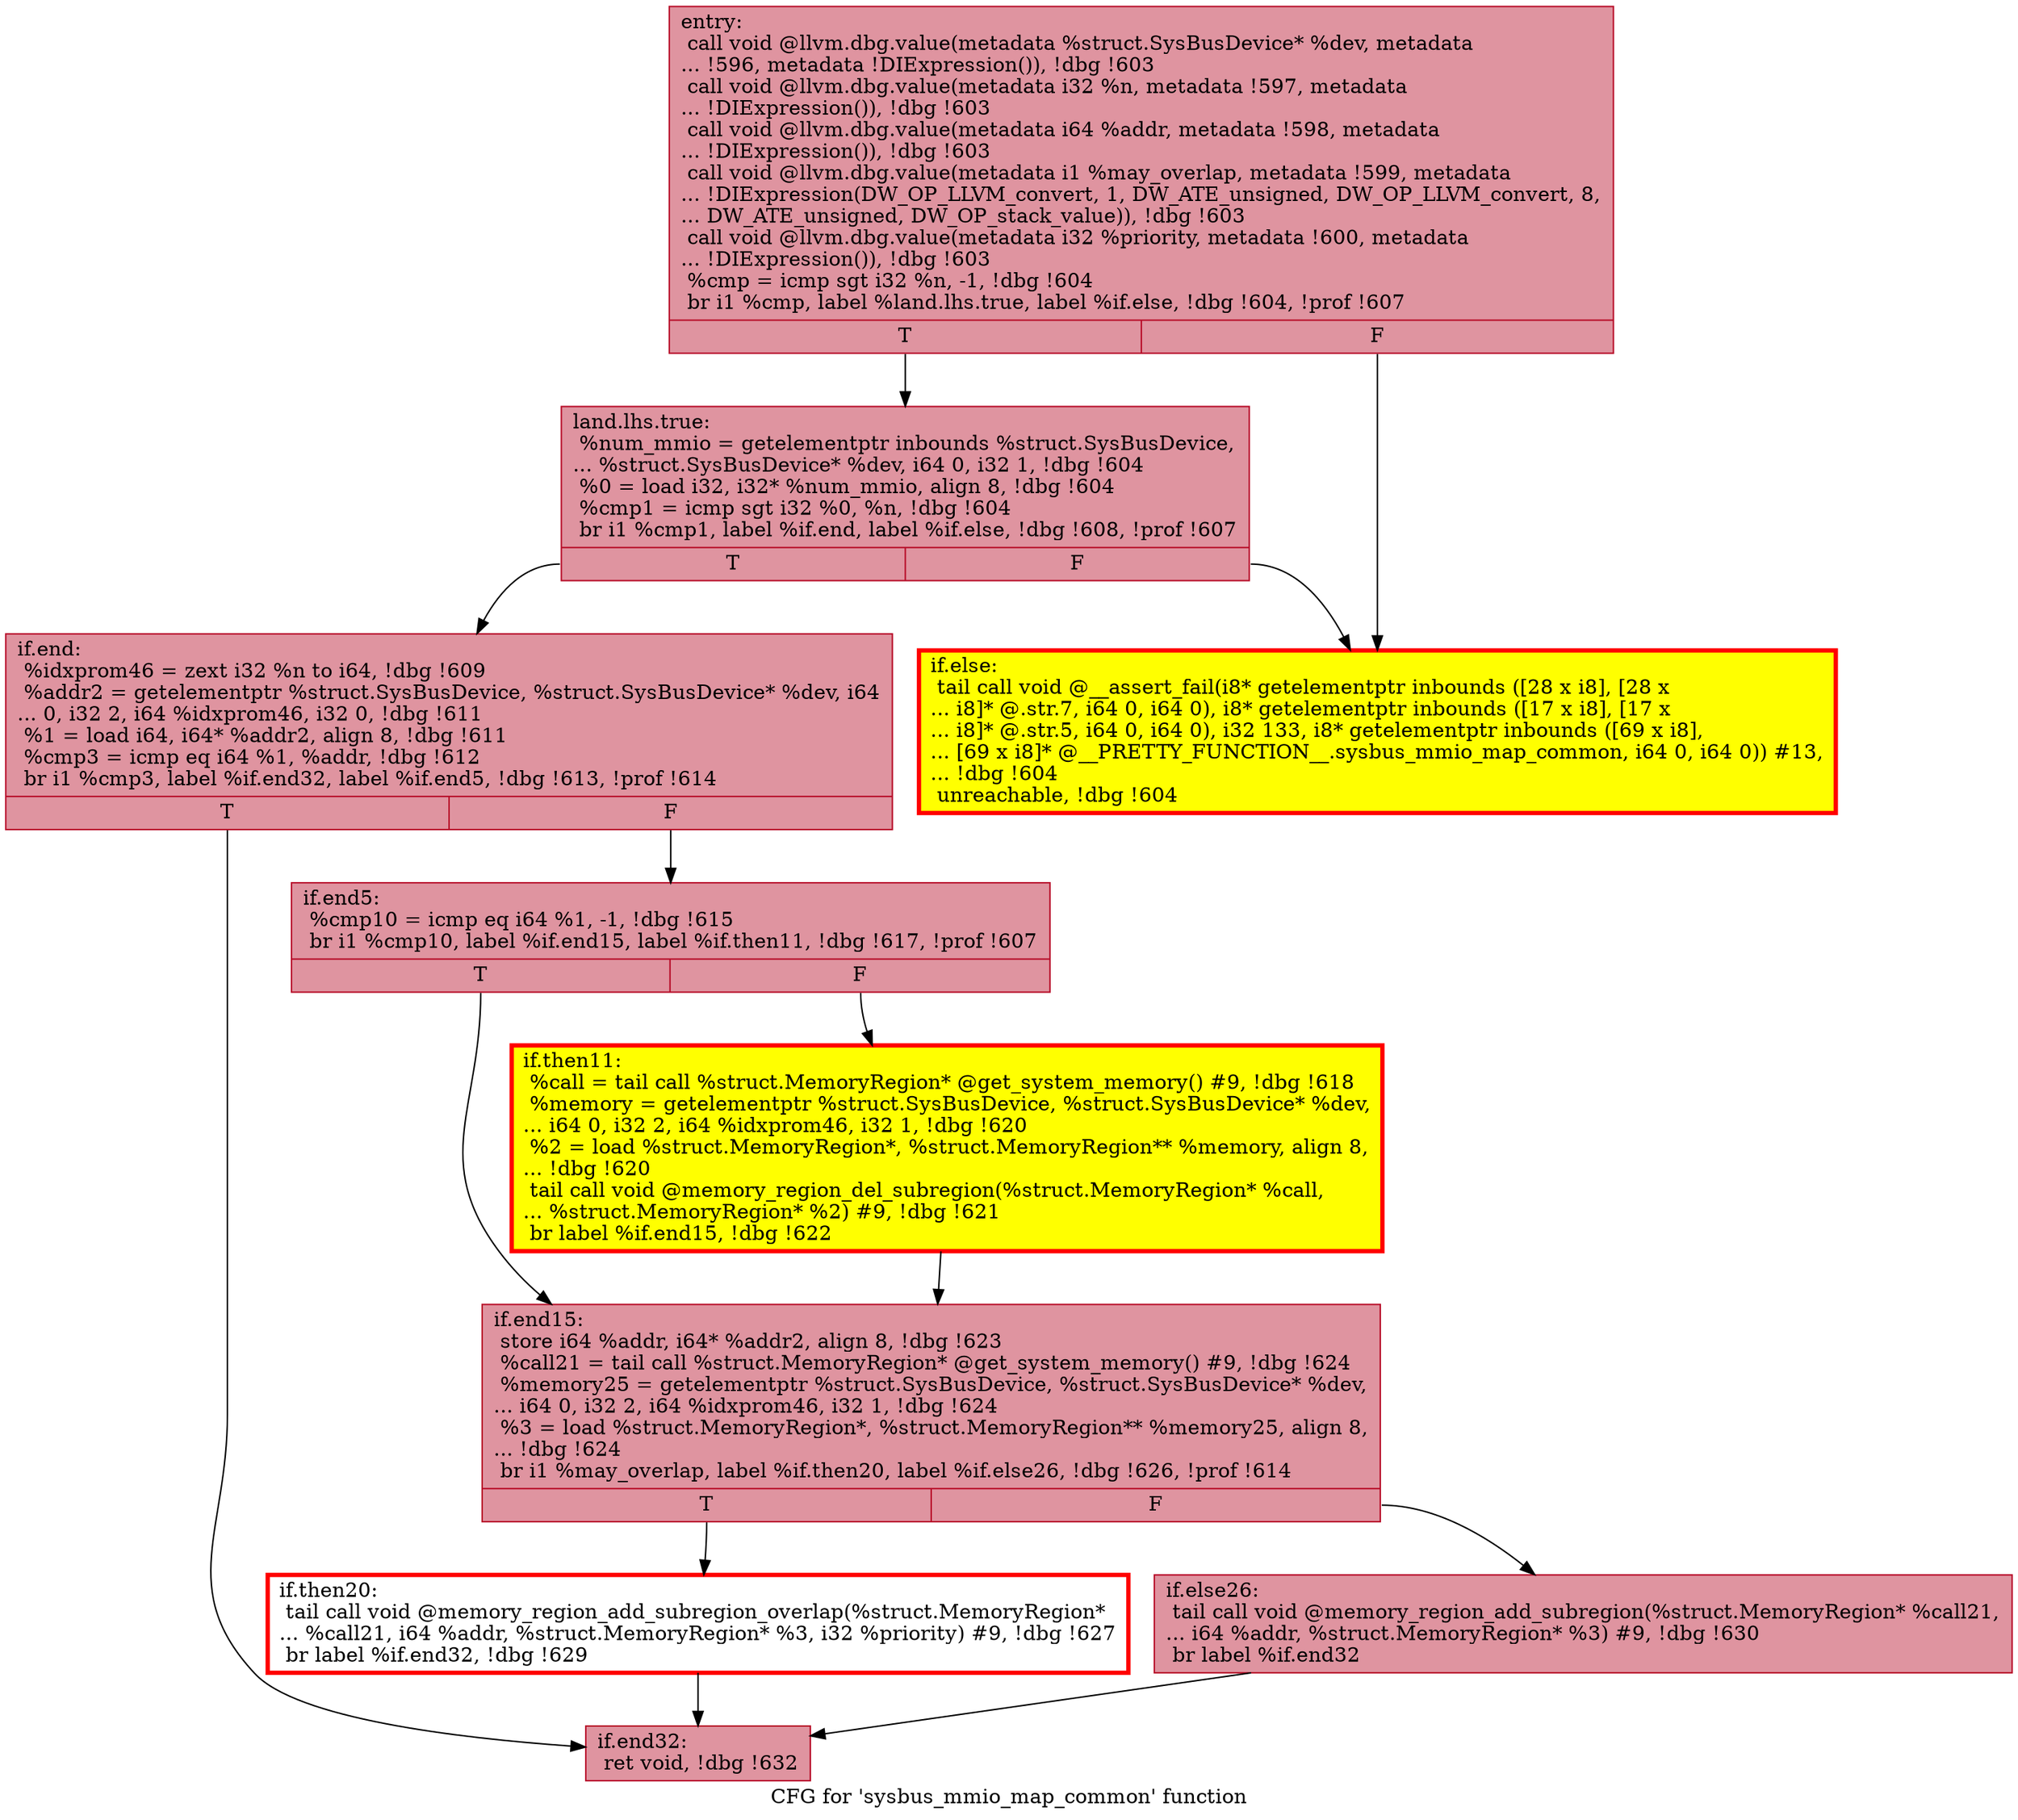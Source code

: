digraph "CFG for 'sysbus_mmio_map_common' function" {
	label="CFG for 'sysbus_mmio_map_common' function";

	Node0x56031ed5cf70 [shape=record,color="#b70d28ff", style=filled, fillcolor="#b70d2870",label="{entry:\l  call void @llvm.dbg.value(metadata %struct.SysBusDevice* %dev, metadata\l... !596, metadata !DIExpression()), !dbg !603\l  call void @llvm.dbg.value(metadata i32 %n, metadata !597, metadata\l... !DIExpression()), !dbg !603\l  call void @llvm.dbg.value(metadata i64 %addr, metadata !598, metadata\l... !DIExpression()), !dbg !603\l  call void @llvm.dbg.value(metadata i1 %may_overlap, metadata !599, metadata\l... !DIExpression(DW_OP_LLVM_convert, 1, DW_ATE_unsigned, DW_OP_LLVM_convert, 8,\l... DW_ATE_unsigned, DW_OP_stack_value)), !dbg !603\l  call void @llvm.dbg.value(metadata i32 %priority, metadata !600, metadata\l... !DIExpression()), !dbg !603\l  %cmp = icmp sgt i32 %n, -1, !dbg !604\l  br i1 %cmp, label %land.lhs.true, label %if.else, !dbg !604, !prof !607\l|{<s0>T|<s1>F}}"];
	Node0x56031ed5cf70:s0 -> Node0x56031ed5e970;
	Node0x56031ed5cf70:s1 -> Node0x56031ed5e900;
	Node0x56031ed5e970 [shape=record,color="#b70d28ff", style=filled, fillcolor="#b70d2870",label="{land.lhs.true:                                    \l  %num_mmio = getelementptr inbounds %struct.SysBusDevice,\l... %struct.SysBusDevice* %dev, i64 0, i32 1, !dbg !604\l  %0 = load i32, i32* %num_mmio, align 8, !dbg !604\l  %cmp1 = icmp sgt i32 %0, %n, !dbg !604\l  br i1 %cmp1, label %if.end, label %if.else, !dbg !608, !prof !607\l|{<s0>T|<s1>F}}"];
	Node0x56031ed5e970:s0 -> Node0x56031ed5e8b0;
	Node0x56031ed5e970:s1 -> Node0x56031ed5e900;
	Node0x56031ed5e900 [shape=record,penwidth=3.0, style="filled", color="red", fillcolor="yellow",label="{if.else:                                          \l  tail call void @__assert_fail(i8* getelementptr inbounds ([28 x i8], [28 x\l... i8]* @.str.7, i64 0, i64 0), i8* getelementptr inbounds ([17 x i8], [17 x\l... i8]* @.str.5, i64 0, i64 0), i32 133, i8* getelementptr inbounds ([69 x i8],\l... [69 x i8]* @__PRETTY_FUNCTION__.sysbus_mmio_map_common, i64 0, i64 0)) #13,\l... !dbg !604\l  unreachable, !dbg !604\l}"];
	Node0x56031ed5e8b0 [shape=record,color="#b70d28ff", style=filled, fillcolor="#b70d2870",label="{if.end:                                           \l  %idxprom46 = zext i32 %n to i64, !dbg !609\l  %addr2 = getelementptr %struct.SysBusDevice, %struct.SysBusDevice* %dev, i64\l... 0, i32 2, i64 %idxprom46, i32 0, !dbg !611\l  %1 = load i64, i64* %addr2, align 8, !dbg !611\l  %cmp3 = icmp eq i64 %1, %addr, !dbg !612\l  br i1 %cmp3, label %if.end32, label %if.end5, !dbg !613, !prof !614\l|{<s0>T|<s1>F}}"];
	Node0x56031ed5e8b0:s0 -> Node0x56031ed325f0;
	Node0x56031ed5e8b0:s1 -> Node0x56031ed5f4e0;
	Node0x56031ed5f4e0 [shape=record,color="#b70d28ff", style=filled, fillcolor="#b70d2870",label="{if.end5:                                          \l  %cmp10 = icmp eq i64 %1, -1, !dbg !615\l  br i1 %cmp10, label %if.end15, label %if.then11, !dbg !617, !prof !607\l|{<s0>T|<s1>F}}"];
	Node0x56031ed5f4e0:s0 -> Node0x56031ed602d0;
	Node0x56031ed5f4e0:s1 -> Node0x56031ed60280;
	Node0x56031ed60280 [shape=record,penwidth=3.0, style="filled", color="red", fillcolor="yellow",label="{if.then11:                                        \l  %call = tail call %struct.MemoryRegion* @get_system_memory() #9, !dbg !618\l  %memory = getelementptr %struct.SysBusDevice, %struct.SysBusDevice* %dev,\l... i64 0, i32 2, i64 %idxprom46, i32 1, !dbg !620\l  %2 = load %struct.MemoryRegion*, %struct.MemoryRegion** %memory, align 8,\l... !dbg !620\l  tail call void @memory_region_del_subregion(%struct.MemoryRegion* %call,\l... %struct.MemoryRegion* %2) #9, !dbg !621\l  br label %if.end15, !dbg !622\l}"];
	Node0x56031ed60280 -> Node0x56031ed602d0;
	Node0x56031ed602d0 [shape=record,color="#b70d28ff", style=filled, fillcolor="#b70d2870",label="{if.end15:                                         \l  store i64 %addr, i64* %addr2, align 8, !dbg !623\l  %call21 = tail call %struct.MemoryRegion* @get_system_memory() #9, !dbg !624\l  %memory25 = getelementptr %struct.SysBusDevice, %struct.SysBusDevice* %dev,\l... i64 0, i32 2, i64 %idxprom46, i32 1, !dbg !624\l  %3 = load %struct.MemoryRegion*, %struct.MemoryRegion** %memory25, align 8,\l... !dbg !624\l  br i1 %may_overlap, label %if.then20, label %if.else26, !dbg !626, !prof !614\l|{<s0>T|<s1>F}}"];
	Node0x56031ed602d0:s0 -> Node0x56031ed32580;
	Node0x56031ed602d0:s1 -> Node0x56031ed32660;
	Node0x56031ed32580 [shape=record,penwidth=3.0, color="red",label="{if.then20:                                        \l  tail call void @memory_region_add_subregion_overlap(%struct.MemoryRegion*\l... %call21, i64 %addr, %struct.MemoryRegion* %3, i32 %priority) #9, !dbg !627\l  br label %if.end32, !dbg !629\l}"];
	Node0x56031ed32580 -> Node0x56031ed325f0;
	Node0x56031ed32660 [shape=record,color="#b70d28ff", style=filled, fillcolor="#b70d2870",label="{if.else26:                                        \l  tail call void @memory_region_add_subregion(%struct.MemoryRegion* %call21,\l... i64 %addr, %struct.MemoryRegion* %3) #9, !dbg !630\l  br label %if.end32\l}"];
	Node0x56031ed32660 -> Node0x56031ed325f0;
	Node0x56031ed325f0 [shape=record,color="#b70d28ff", style=filled, fillcolor="#b70d2870",label="{if.end32:                                         \l  ret void, !dbg !632\l}"];
}
